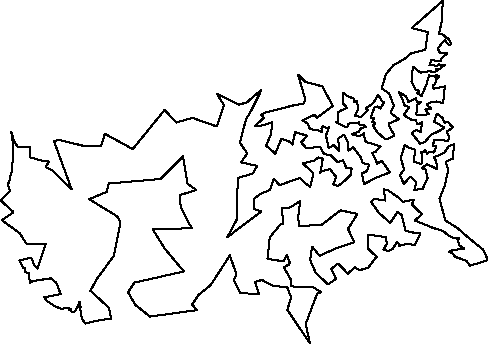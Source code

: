 unitsize(0.001cm);
draw((7810,6053)--(7264,5575));
draw((7264,5575)--(7324,5560));
draw((7324,5560)--(7547,5503));
draw((7547,5503)--(7503,5191));
draw((7503,5191)--(7254,5129));
draw((7254,5129)--(7142,5032));
draw((7142,5032)--(6937,4917));
draw((6937,4917)--(6806,4755));
draw((6806,4755)--(6735,4509));
draw((6735,4509)--(6868,4418));
draw((6868,4418)--(6911,4296));
draw((6911,4296)--(6947,4209));
draw((6947,4209)--(6891,4075));
draw((6891,4075)--(7037,3965));
draw((7037,3965)--(6862,3892));
draw((6862,3892)--(6864,3854));
draw((6864,3854)--(6958,3678));
draw((6958,3678)--(6833,3618));
draw((6833,3618)--(6798,3610));
draw((6798,3610)--(6652,3742));
draw((6652,3742)--(6577,3858));
draw((6577,3858)--(6621,3891));
draw((6621,3891)--(6602,3920));
draw((6602,3920)--(6567,3922));
draw((6567,3922)--(6603,3982));
draw((6603,3982)--(6537,3982));
draw((6537,3982)--(6557,4047));
draw((6557,4047)--(6607,4173));
draw((6607,4173)--(6660,4193));
draw((6660,4193)--(6713,4154));
draw((6713,4154)--(6779,4273));
draw((6779,4273)--(6740,4282));
draw((6740,4282)--(6670,4401));
draw((6670,4401)--(6589,4256));
draw((6589,4256)--(6524,4207));
draw((6524,4207)--(6450,4160));
draw((6450,4160)--(6488,4128));
draw((6488,4128)--(6366,4002));
draw((6366,4002)--(6259,4030));
draw((6259,4030)--(6312,4126));
draw((6312,4126)--(6304,4294));
draw((6304,4294)--(6241,4268));
draw((6241,4268)--(6237,4332));
draw((6237,4332)--(6139,4369));
draw((6139,4369)--(6058,4426));
draw((6058,4426)--(6051,4246));
draw((6051,4246)--(6123,4167));
draw((6123,4167)--(6008,4117));
draw((6008,4117)--(5955,4081));
draw((5955,4081)--(5964,3935));
draw((5964,3935)--(5926,3912));
draw((5926,3912)--(6120,3821));
draw((6120,3821)--(6150,3888));
draw((6150,3888)--(6333,3909));
draw((6333,3909)--(6340,3870));
draw((6340,3870)--(6425,3867));
draw((6425,3867)--(6454,3821));
draw((6454,3821)--(6376,3819));
draw((6376,3819)--(6327,3745));
draw((6327,3745)--(6207,3700));
draw((6207,3700)--(6317,3673));
draw((6317,3673)--(6365,3679));
draw((6365,3679)--(6427,3717));
draw((6427,3717)--(6426,3656));
draw((6426,3656)--(6453,3567));
draw((6453,3567)--(6713,3488));
draw((6713,3488)--(6623,3389));
draw((6623,3389)--(6570,3371));
draw((6570,3371)--(6656,3181));
draw((6656,3181)--(6731,3234));
draw((6731,3234)--(6881,3029));
draw((6881,3029)--(6617,2928));
draw((6617,2928)--(6422,2820));
draw((6422,2820)--(6387,3008));
draw((6387,3008)--(6468,3050));
draw((6468,3050)--(6518,3165));
draw((6518,3165)--(6402,3190));
draw((6402,3190)--(6360,3301));
draw((6360,3301)--(6265,3426));
draw((6265,3426)--(6235,3471));
draw((6235,3471)--(6148,3413));
draw((6148,3413)--(6140,3558));
draw((6140,3558)--(6069,3695));
draw((6069,3695)--(5965,3624));
draw((5965,3624)--(5987,3402));
draw((5987,3402)--(5887,3508));
draw((5887,3508)--(5796,3459));
draw((5796,3459)--(5751,3681));
draw((5751,3681)--(5803,3824));
draw((5803,3824)--(5778,3813));
draw((5778,3813)--(5720,3823));
draw((5720,3823)--(5706,3844));
draw((5706,3844)--(5671,3807));
draw((5671,3807)--(5678,3742));
draw((5678,3742)--(5621,3768));
draw((5621,3768)--(5541,3769));
draw((5541,3769)--(5457,3808));
draw((5457,3808)--(5427,3894));
draw((5427,3894)--(5336,3943));
draw((5336,3943)--(5543,4042));
draw((5543,4042)--(5597,3993));
draw((5597,3993)--(5871,4202));
draw((5871,4202)--(5685,4546));
draw((5685,4546)--(5387,4623));
draw((5387,4623)--(5259,4751));
draw((5259,4751)--(5385,4318));
draw((5385,4318)--(5356,4241));
draw((5356,4241)--(5168,4208));
draw((5168,4208)--(4871,4132));
draw((4871,4132)--(4679,4084));
draw((4679,4084)--(4634,4054));
draw((4634,4054)--(4607,4049));
draw((4607,4049)--(4655,3992));
draw((4655,3992)--(4496,3844));
draw((4496,3844)--(4574,3843));
draw((4574,3843)--(4694,3877));
draw((4694,3877)--(4806,3914));
draw((4806,3914)--(4780,3694));
draw((4780,3694)--(4694,3502));
draw((4694,3502)--(4857,3359));
draw((4857,3359)--(4965,3622));
draw((4965,3622)--(5111,3569));
draw((5111,3569)--(5160,3517));
draw((5160,3517)--(5207,3742));
draw((5207,3742)--(5417,3673));
draw((5417,3673)--(5315,3557));
draw((5315,3557)--(5316,3554));
draw((5316,3554)--(5400,3461));
draw((5400,3461)--(5540,3468));
draw((5540,3468)--(5649,3472));
draw((5649,3472)--(5719,3352));
draw((5719,3352)--(5841,3328));
draw((5841,3328)--(5960,3207));
draw((5960,3207)--(6050,3242));
draw((6050,3242)--(6113,3101));
draw((6113,3101)--(6204,3099));
draw((6204,3099)--(6190,2985));
draw((6190,2985)--(6044,2848));
draw((6044,2848)--(5963,2789));
draw((5963,2789)--(5881,2817));
draw((5881,2817)--(5930,2948));
draw((5930,2948)--(5821,3086));
draw((5821,3086)--(5677,3049));
draw((5677,3049)--(5650,3023));
draw((5650,3023)--(5679,3171));
draw((5679,3171)--(5697,3269));
draw((5697,3269)--(5619,3291));
draw((5619,3291)--(5539,3235));
draw((5539,3235)--(5342,3188));
draw((5342,3188)--(5531,3011));
draw((5531,3011)--(5470,2774));
draw((5470,2774)--(5350,2867));
draw((5350,2867)--(5291,2929));
draw((5291,2929)--(4929,2803));
draw((4929,2803)--(4898,2840));
draw((4898,2840)--(4831,2917));
draw((4831,2917)--(4763,2720));
draw((4763,2720)--(4584,2643));
draw((4584,2643)--(4476,2555));
draw((4476,2555)--(4488,2378));
draw((4488,2378)--(4612,2341));
draw((4612,2341)--(4012,1886));
draw((4012,1886)--(4174,2190));
draw((4174,2190)--(4196,2929));
draw((4196,2929)--(4458,3007));
draw((4458,3007)--(4537,3143));
draw((4537,3143)--(4252,3206));
draw((4252,3206)--(4364,3362));
draw((4364,3362)--(4232,3551));
draw((4232,3551)--(4293,3788));
draw((4293,3788)--(4342,3966));
draw((4342,3966)--(4427,4109));
draw((4427,4109)--(4606,4468));
draw((4606,4468)--(4602,4478));
draw((4602,4478)--(4354,4262));
draw((4354,4262)--(4217,4224));
draw((4217,4224)--(3832,4410));
draw((3832,4410)--(3950,4215));
draw((3950,4215)--(3824,3838));
draw((3824,3838)--(3396,3990));
draw((3396,3990)--(3108,3908));
draw((3108,3908)--(2906,4131));
draw((2906,4131)--(2342,3439));
draw((2342,3439)--(1851,3710));
draw((1851,3710)--(1784,3494));
draw((1784,3494)--(1482,3494));
draw((1482,3494)--(1047,3602));
draw((1047,3602)--(952,3583));
draw((952,3583)--(1263,2734));
draw((1263,2734)--(920,3065));
draw((920,3065)--(806,3123));
draw((806,3123)--(863,3219));
draw((863,3219)--(741,3235));
draw((741,3235)--(525,3297));
draw((525,3297)--(536,3481));
draw((536,3481)--(317,3476));
draw((317,3476)--(250,3578));
draw((250,3578)--(199,3743));
draw((199,3743)--(236,3494));
draw((236,3494)--(226,3415));
draw((226,3415)--(218,3031));
draw((218,3031)--(197,3021));
draw((197,3021)--(174,2901));
draw((174,2901)--(141,2814));
draw((141,2814)--(178,2702));
draw((178,2702)--(10,2537));
draw((10,2537)--(240,2327));
draw((240,2327)--(36,2185));
draw((36,2185)--(354,1950));
draw((354,1950)--(464,1773));
draw((464,1773)--(809,1766));
draw((809,1766)--(659,1331));
draw((659,1331)--(602,1395));
draw((602,1395)--(552,1526));
draw((552,1526)--(345,1476));
draw((345,1476)--(413,1338));
draw((413,1338)--(437,1344));
draw((437,1344)--(450,1274));
draw((450,1274)--(478,1256));
draw((478,1256)--(489,1254));
draw((489,1254)--(513,1247));
draw((513,1247)--(527,1077));
draw((527,1077)--(572,1108));
draw((572,1108)--(893,1161));
draw((893,1161)--(993,1084));
draw((993,1084)--(1072,883));
draw((1072,883)--(783,825));
draw((783,825)--(834,757));
draw((834,757)--(982,659));
draw((982,659)--(1082,625));
draw((1082,625)--(1213,633));
draw((1213,633)--(1212,603));
draw((1212,603)--(1254,617));
draw((1254,617)--(1249,600));
draw((1249,600)--(1253,580));
draw((1253,580)--(1276,559));
draw((1276,559)--(1322,580));
draw((1322,580)--(1361,637));
draw((1361,637)--(1406,750));
draw((1406,750)--(1422,658));
draw((1422,658)--(1415,628));
draw((1415,628)--(1443,459));
draw((1443,459)--(1503,362));
draw((1503,362)--(1790,429));
draw((1790,429)--(1961,445));
draw((1961,445)--(1926,636));
draw((1926,636)--(1595,942));
draw((1595,942)--(1721,1165));
draw((1721,1165)--(2011,1558));
draw((2011,1558)--(2126,2150));
draw((2126,2150)--(2067,2254));
draw((2067,2254)--(1575,2555));
draw((1575,2555)--(1882,2684));
draw((1882,2684)--(1918,2832));
draw((1918,2832)--(2835,2912));
draw((2835,2912)--(3229,3312));
draw((3229,3312)--(3307,2833));
draw((3307,2833)--(3461,2718));
draw((3461,2718)--(3174,2627));
draw((3174,2627)--(3189,2411));
draw((3189,2411)--(3233,2329));
draw((3233,2329)--(3319,2151));
draw((3319,2151)--(3390,2043));
draw((3390,2043)--(2694,2026));
draw((2694,2026)--(2908,1681));
draw((2908,1681)--(3245,1281));
draw((3245,1281)--(2372,1084));
draw((2372,1084)--(2260,913));
draw((2260,913)--(2384,695));
draw((2384,695)--(2647,485));
draw((2647,485)--(3477,599));
draw((3477,599)--(3390,698));
draw((3390,698)--(3499,863));
draw((3499,863)--(3719,1043));
draw((3719,1043)--(4056,1564));
draw((4056,1564)--(4170,1232));
draw((4170,1232)--(4125,1125));
draw((4125,1125)--(4244,896));
draw((4244,896)--(4569,886));
draw((4569,886)--(4500,1093));
draw((4500,1093)--(4619,1132));
draw((4619,1132)--(4805,1033));
draw((4805,1033)--(5069,998));
draw((5069,998)--(5136,825));
draw((5136,825)--(5070,605));
draw((5070,605)--(5469,10));
draw((5469,10)--(5393,355));
draw((5393,355)--(5596,892));
draw((5596,892)--(5666,914));
draw((5666,914)--(5532,998));
draw((5532,998)--(5344,1003));
draw((5344,1003)--(5140,1018));
draw((5140,1018)--(5139,1124));
draw((5139,1124)--(5010,1351));
draw((5010,1351)--(5068,1390));
draw((5068,1390)--(5098,1394));
draw((5098,1394)--(5114,1430));
draw((5114,1430)--(5060,1577));
draw((5060,1577)--(5005,1458));
draw((5005,1458)--(4719,1504));
draw((4719,1504)--(4759,1883));
draw((4759,1883)--(4959,2123));
draw((4959,2123)--(4996,2115));
draw((4996,2115)--(4973,2406));
draw((4973,2406)--(5117,2409));
draw((5117,2409)--(5296,2520));
draw((5296,2520)--(5260,2230));
draw((5260,2230)--(5277,2078));
draw((5277,2078)--(5681,2109));
draw((5681,2109)--(6007,2359));
draw((6007,2359)--(6307,2295));
draw((6307,2295)--(6139,2032));
draw((6139,2032)--(6252,1795));
draw((6252,1795)--(5914,1682));
draw((5914,1682)--(5637,1558));
draw((5637,1558)--(5506,1719));
draw((5506,1719)--(5472,1482));
draw((5472,1482)--(5571,1255));
draw((5571,1255)--(5788,1053));
draw((5788,1053)--(5930,1151));
draw((5930,1151)--(5840,1325));
draw((5840,1325)--(5964,1421));
draw((5964,1421)--(6136,1243));
draw((6136,1243)--(6258,1354));
draw((6258,1354)--(6359,1298));
draw((6359,1298)--(6379,1302));
draw((6379,1302)--(6378,1314));
draw((6378,1314)--(6494,1347));
draw((6494,1347)--(6621,1513));
draw((6621,1513)--(6651,1534));
draw((6651,1534)--(6496,1678));
draw((6496,1678)--(6493,1931));
draw((6493,1931)--(6803,1886));
draw((6803,1886)--(6826,1774));
draw((6826,1774)--(6765,1663));
draw((6765,1663)--(6854,1640));
draw((6854,1640)--(6932,1683));
draw((6932,1683)--(7004,1805));
draw((7004,1805)--(7046,1757));
draw((7046,1757)--(7035,1733));
draw((7035,1733)--(7218,1773));
draw((7218,1773)--(7240,1762));
draw((7240,1762)--(7314,1739));
draw((7314,1739)--(7416,1953));
draw((7416,1953)--(7352,1952));
draw((7352,1952)--(7152,2000));
draw((7152,2000)--(7087,2274));
draw((7087,2274)--(7015,2333));
draw((7015,2333)--(6885,2138));
draw((6885,2138)--(6686,2312));
draw((6686,2312)--(6547,2506));
draw((6547,2506)--(6597,2563));
draw((6597,2563)--(6800,2532));
draw((6800,2532)--(6766,2732));
draw((6766,2732)--(6848,2712));
draw((6848,2712)--(7049,2570));
draw((7049,2570)--(7104,2510));
draw((7104,2510)--(7304,2550));
draw((7304,2550)--(7267,2466));
draw((7267,2466)--(7351,2376));
draw((7351,2376)--(7448,2291));
draw((7448,2291)--(7315,2181));
draw((7315,2181)--(7418,2139));
draw((7418,2139)--(7643,2048));
draw((7643,2048)--(7822,1992));
draw((7822,1992)--(7905,1921));
draw((7905,1921)--(7989,1876));
draw((7989,1876)--(8063,1860));
draw((8063,1860)--(8101,1876));
draw((8101,1876)--(8080,1835));
draw((8080,1835)--(8098,1746));
draw((8098,1746)--(8184,1685));
draw((8184,1685)--(7985,1657));
draw((7985,1657)--(7926,1627));
draw((7926,1627)--(7973,1606));
draw((7973,1606)--(8038,1535));
draw((8038,1535)--(8228,1471));
draw((8228,1471)--(8292,1383));
draw((8292,1383)--(8605,1479));
draw((8605,1479)--(8594,1510));
draw((8594,1510)--(8525,1664));
draw((8525,1664)--(8229,1905));
draw((8229,1905)--(8080,2039));
draw((8080,2039)--(7856,2181));
draw((7856,2181)--(7753,2564));
draw((7753,2564)--(7851,2809));
draw((7851,2809)--(7909,3080));
draw((7909,3080)--(7861,3216));
draw((7861,3216)--(7989,3271));
draw((7989,3271)--(8001,3418));
draw((8001,3418)--(8013,3523));
draw((8013,3523)--(7919,3496));
draw((7919,3496)--(7838,3375));
draw((7838,3375)--(7747,3329));
draw((7747,3329)--(7657,3301));
draw((7657,3301)--(7695,3220));
draw((7695,3220)--(7715,3086));
draw((7715,3086)--(7532,3175));
draw((7532,3175)--(7440,3100));
draw((7440,3100)--(7503,3086));
draw((7503,3086)--(7543,2929));
draw((7543,2929)--(7458,2741));
draw((7458,2741)--(7309,2717));
draw((7309,2717)--(7346,2858));
draw((7346,2858)--(7238,2957));
draw((7238,2957)--(7125,2823));
draw((7125,2823)--(7055,2981));
draw((7055,2981)--(7131,3081));
draw((7131,3081)--(7082,3235));
draw((7082,3235)--(7076,3302));
draw((7076,3302)--(7141,3514));
draw((7141,3514)--(7199,3469));
draw((7199,3469)--(7321,3429));
draw((7321,3429)--(7316,3360));
draw((7316,3360)--(7299,3219));
draw((7299,3219)--(7434,3173));
draw((7434,3173)--(7453,3229));
draw((7453,3229)--(7452,3339));
draw((7452,3339)--(7422,3390));
draw((7422,3390)--(7475,3388));
draw((7475,3388)--(7494,3430));
draw((7494,3430)--(7533,3358));
draw((7533,3358)--(7582,3396));
draw((7582,3396)--(7654,3377));
draw((7654,3377)--(7696,3486));
draw((7696,3486)--(7633,3499));
draw((7633,3499)--(7667,3608));
draw((7667,3608)--(7803,3598));
draw((7803,3598)--(7906,3580));
draw((7906,3580)--(7922,3655));
draw((7922,3655)--(7879,3743));
draw((7879,3743)--(7988,3820));
draw((7988,3820)--(7909,3912));
draw((7909,3912)--(7872,3922));
draw((7872,3922)--(7844,3902));
draw((7844,3902)--(7805,3991));
draw((7805,3991)--(7705,4065));
draw((7705,4065)--(7660,3924));
draw((7660,3924)--(7841,3818));
draw((7841,3818)--(7750,3760));
draw((7750,3760)--(7603,3690));
draw((7603,3690)--(7492,3560));
draw((7492,3560)--(7408,3534));
draw((7408,3534)--(7370,3588));
draw((7370,3588)--(7331,3634));
draw((7331,3634)--(7262,3725));
draw((7262,3725)--(7342,3775));
draw((7342,3775)--(7429,3737));
draw((7429,3737)--(7423,3776));
draw((7423,3776)--(7449,3911));
draw((7449,3911)--(7388,3879));
draw((7388,3879)--(7351,3877));
draw((7351,3877)--(7345,3951));
draw((7345,3951)--(7271,3948));
draw((7271,3948)--(7124,4039));
draw((7124,4039)--(7216,4180));
draw((7216,4180)--(7128,4215));
draw((7128,4215)--(7111,4288));
draw((7111,4288)--(7037,4446));
draw((7037,4446)--(7160,4370));
draw((7160,4370)--(7207,4270));
draw((7207,4270)--(7333,4335));
draw((7333,4335)--(7360,4275));
draw((7360,4275)--(7432,4265));
draw((7432,4265)--(7349,4219));
draw((7349,4219)--(7355,4151));
draw((7355,4151)--(7344,4046));
draw((7344,4046)--(7466,4037));
draw((7466,4037)--(7562,4058));
draw((7562,4058)--(7506,4138));
draw((7506,4138)--(7541,4141));
draw((7541,4141)--(7604,4146));
draw((7604,4146)--(7601,4171));
draw((7601,4171)--(7542,4198));
draw((7542,4198)--(7549,4208));
draw((7549,4208)--(7534,4227));
draw((7534,4227)--(7554,4236));
draw((7554,4236)--(7613,4275));
draw((7613,4275)--(7698,4279));
draw((7698,4279)--(7817,4252));
draw((7817,4252)--(7848,4546));
draw((7848,4546)--(7832,4542));
draw((7832,4542)--(7647,4504));
draw((7647,4504)--(7631,4573));
draw((7631,4573)--(7674,4579));
draw((7674,4579)--(7679,4581));
draw((7679,4581)--(7692,4666));
draw((7692,4666)--(7752,4721));
draw((7752,4721)--(7698,4745));
draw((7698,4745)--(7673,4718));
draw((7673,4718)--(7617,4724));
draw((7617,4724)--(7570,4741));
draw((7570,4741)--(7547,4664));
draw((7547,4664)--(7520,4572));
draw((7520,4572)--(7458,4428));
draw((7458,4428)--(7443,4375));
draw((7443,4375)--(7364,4427));
draw((7364,4427)--(7399,4467));
draw((7399,4467)--(7338,4481));
draw((7338,4481)--(7259,4630));
draw((7259,4630)--(7267,4779));
draw((7267,4779)--(7295,4887));
draw((7295,4887)--(7417,4788));
draw((7417,4788)--(7583,4813));
draw((7583,4813)--(7654,4795));
draw((7654,4795)--(7702,4815));
draw((7702,4815)--(7700,4854));
draw((7700,4854)--(7726,4833));
draw((7726,4833)--(7777,4869));
draw((7777,4869)--(7846,4923));
draw((7846,4923)--(7783,4912));
draw((7783,4912)--(7744,4933));
draw((7744,4933)--(7716,4909));
draw((7716,4909)--(7622,4917));
draw((7622,4917)--(7576,4915));
draw((7576,4915)--(7606,5009));
draw((7606,5009)--(7772,4989));
draw((7772,4989)--(7790,5038));
draw((7790,5038)--(7890,5130));
draw((7890,5130)--(7759,5143));
draw((7759,5143)--(7724,5210));
draw((7724,5210)--(7802,5317));
draw((7802,5317)--(7848,5358));
draw((7848,5358)--(7913,5280));
draw((7913,5280)--(7962,5287));
draw((7962,5287)--(7927,5365));
draw((7927,5365)--(7883,5408));
draw((7883,5408)--(7874,5405));
draw((7874,5405)--(7821,5457));
draw((7821,5457)--(7744,5476));
draw((7744,5476)--(7798,5709));
draw((7798,5709)--(7810,6053));
